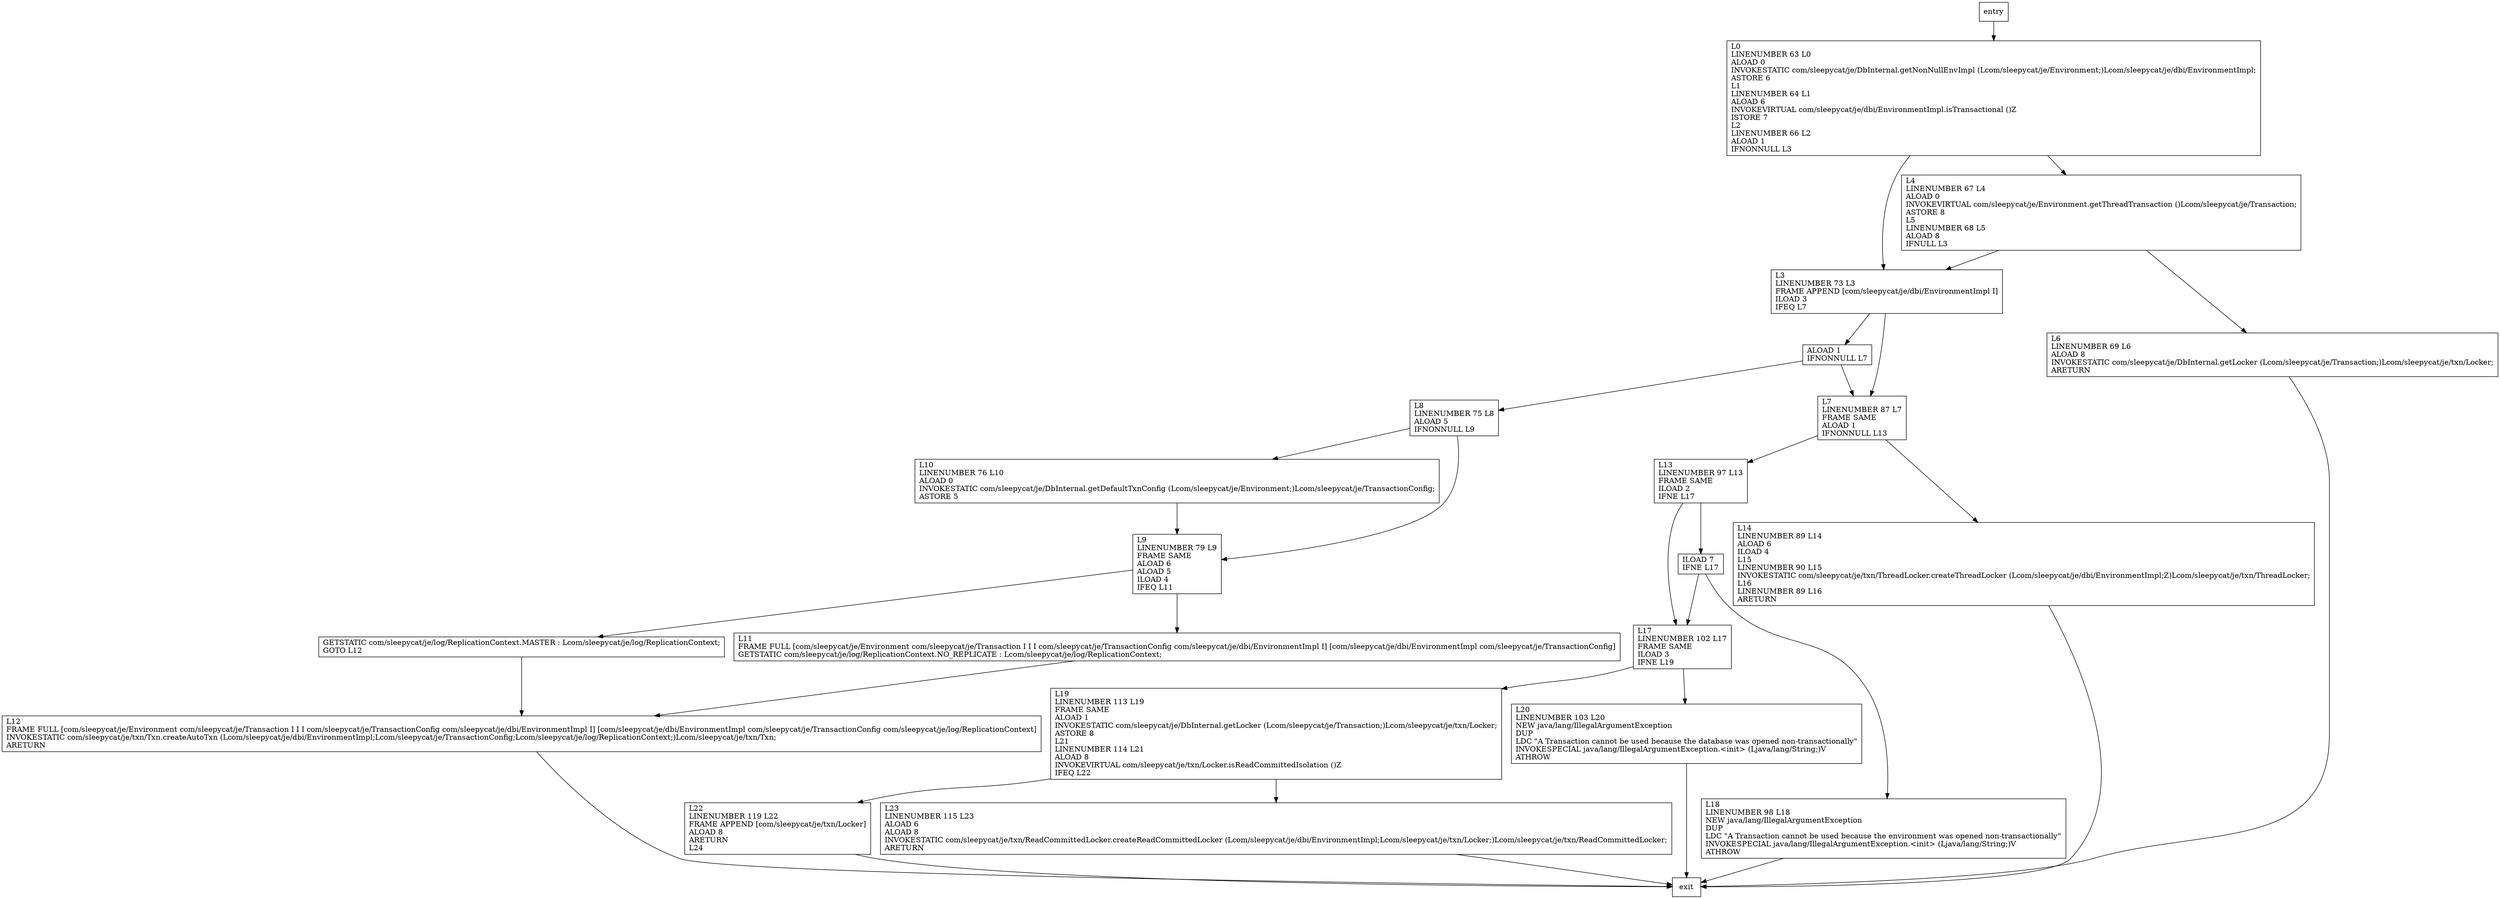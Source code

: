digraph getWritableLocker {
node [shape=record];
1887600782 [label="ALOAD 1\lIFNONNULL L7\l"];
1252860587 [label="L19\lLINENUMBER 113 L19\lFRAME SAME\lALOAD 1\lINVOKESTATIC com/sleepycat/je/DbInternal.getLocker (Lcom/sleepycat/je/Transaction;)Lcom/sleepycat/je/txn/Locker;\lASTORE 8\lL21\lLINENUMBER 114 L21\lALOAD 8\lINVOKEVIRTUAL com/sleepycat/je/txn/Locker.isReadCommittedIsolation ()Z\lIFEQ L22\l"];
7304019 [label="L12\lFRAME FULL [com/sleepycat/je/Environment com/sleepycat/je/Transaction I I I com/sleepycat/je/TransactionConfig com/sleepycat/je/dbi/EnvironmentImpl I] [com/sleepycat/je/dbi/EnvironmentImpl com/sleepycat/je/TransactionConfig com/sleepycat/je/log/ReplicationContext]\lINVOKESTATIC com/sleepycat/je/txn/Txn.createAutoTxn (Lcom/sleepycat/je/dbi/EnvironmentImpl;Lcom/sleepycat/je/TransactionConfig;Lcom/sleepycat/je/log/ReplicationContext;)Lcom/sleepycat/je/txn/Txn;\lARETURN\l"];
616593945 [label="L22\lLINENUMBER 119 L22\lFRAME APPEND [com/sleepycat/je/txn/Locker]\lALOAD 8\lARETURN\lL24\l"];
1818583709 [label="L0\lLINENUMBER 63 L0\lALOAD 0\lINVOKESTATIC com/sleepycat/je/DbInternal.getNonNullEnvImpl (Lcom/sleepycat/je/Environment;)Lcom/sleepycat/je/dbi/EnvironmentImpl;\lASTORE 6\lL1\lLINENUMBER 64 L1\lALOAD 6\lINVOKEVIRTUAL com/sleepycat/je/dbi/EnvironmentImpl.isTransactional ()Z\lISTORE 7\lL2\lLINENUMBER 66 L2\lALOAD 1\lIFNONNULL L3\l"];
1272100682 [label="L4\lLINENUMBER 67 L4\lALOAD 0\lINVOKEVIRTUAL com/sleepycat/je/Environment.getThreadTransaction ()Lcom/sleepycat/je/Transaction;\lASTORE 8\lL5\lLINENUMBER 68 L5\lALOAD 8\lIFNULL L3\l"];
1317655264 [label="GETSTATIC com/sleepycat/je/log/ReplicationContext.MASTER : Lcom/sleepycat/je/log/ReplicationContext;\lGOTO L12\l"];
1085959773 [label="L10\lLINENUMBER 76 L10\lALOAD 0\lINVOKESTATIC com/sleepycat/je/DbInternal.getDefaultTxnConfig (Lcom/sleepycat/je/Environment;)Lcom/sleepycat/je/TransactionConfig;\lASTORE 5\l"];
1681264177 [label="L11\lFRAME FULL [com/sleepycat/je/Environment com/sleepycat/je/Transaction I I I com/sleepycat/je/TransactionConfig com/sleepycat/je/dbi/EnvironmentImpl I] [com/sleepycat/je/dbi/EnvironmentImpl com/sleepycat/je/TransactionConfig]\lGETSTATIC com/sleepycat/je/log/ReplicationContext.NO_REPLICATE : Lcom/sleepycat/je/log/ReplicationContext;\l"];
814960848 [label="L8\lLINENUMBER 75 L8\lALOAD 5\lIFNONNULL L9\l"];
1100636492 [label="L23\lLINENUMBER 115 L23\lALOAD 6\lALOAD 8\lINVOKESTATIC com/sleepycat/je/txn/ReadCommittedLocker.createReadCommittedLocker (Lcom/sleepycat/je/dbi/EnvironmentImpl;Lcom/sleepycat/je/txn/Locker;)Lcom/sleepycat/je/txn/ReadCommittedLocker;\lARETURN\l"];
1150954069 [label="L20\lLINENUMBER 103 L20\lNEW java/lang/IllegalArgumentException\lDUP\lLDC \"A Transaction cannot be used because the database was opened non-transactionally\"\lINVOKESPECIAL java/lang/IllegalArgumentException.\<init\> (Ljava/lang/String;)V\lATHROW\l"];
64208216 [label="L3\lLINENUMBER 73 L3\lFRAME APPEND [com/sleepycat/je/dbi/EnvironmentImpl I]\lILOAD 3\lIFEQ L7\l"];
321582017 [label="L13\lLINENUMBER 97 L13\lFRAME SAME\lILOAD 2\lIFNE L17\l"];
775160115 [label="L7\lLINENUMBER 87 L7\lFRAME SAME\lALOAD 1\lIFNONNULL L13\l"];
330579333 [label="L14\lLINENUMBER 89 L14\lALOAD 6\lILOAD 4\lL15\lLINENUMBER 90 L15\lINVOKESTATIC com/sleepycat/je/txn/ThreadLocker.createThreadLocker (Lcom/sleepycat/je/dbi/EnvironmentImpl;Z)Lcom/sleepycat/je/txn/ThreadLocker;\lL16\lLINENUMBER 89 L16\lARETURN\l"];
934575471 [label="L6\lLINENUMBER 69 L6\lALOAD 8\lINVOKESTATIC com/sleepycat/je/DbInternal.getLocker (Lcom/sleepycat/je/Transaction;)Lcom/sleepycat/je/txn/Locker;\lARETURN\l"];
1203314707 [label="ILOAD 7\lIFNE L17\l"];
1010251356 [label="L17\lLINENUMBER 102 L17\lFRAME SAME\lILOAD 3\lIFNE L19\l"];
249396298 [label="L18\lLINENUMBER 98 L18\lNEW java/lang/IllegalArgumentException\lDUP\lLDC \"A Transaction cannot be used because the environment was opened non-transactionally\"\lINVOKESPECIAL java/lang/IllegalArgumentException.\<init\> (Ljava/lang/String;)V\lATHROW\l"];
609750184 [label="L9\lLINENUMBER 79 L9\lFRAME SAME\lALOAD 6\lALOAD 5\lILOAD 4\lIFEQ L11\l"];
entry;
exit;
1887600782 -> 775160115
1887600782 -> 814960848
1252860587 -> 616593945
1252860587 -> 1100636492
7304019 -> exit
616593945 -> exit
1818583709 -> 1272100682
1818583709 -> 64208216
1272100682 -> 934575471
1272100682 -> 64208216
1317655264 -> 7304019
1085959773 -> 609750184
1681264177 -> 7304019
814960848 -> 1085959773
814960848 -> 609750184
1100636492 -> exit
1150954069 -> exit
64208216 -> 1887600782
64208216 -> 775160115
entry -> 1818583709
321582017 -> 1203314707
321582017 -> 1010251356
775160115 -> 321582017
775160115 -> 330579333
330579333 -> exit
934575471 -> exit
1203314707 -> 1010251356
1203314707 -> 249396298
1010251356 -> 1252860587
1010251356 -> 1150954069
249396298 -> exit
609750184 -> 1317655264
609750184 -> 1681264177
}
